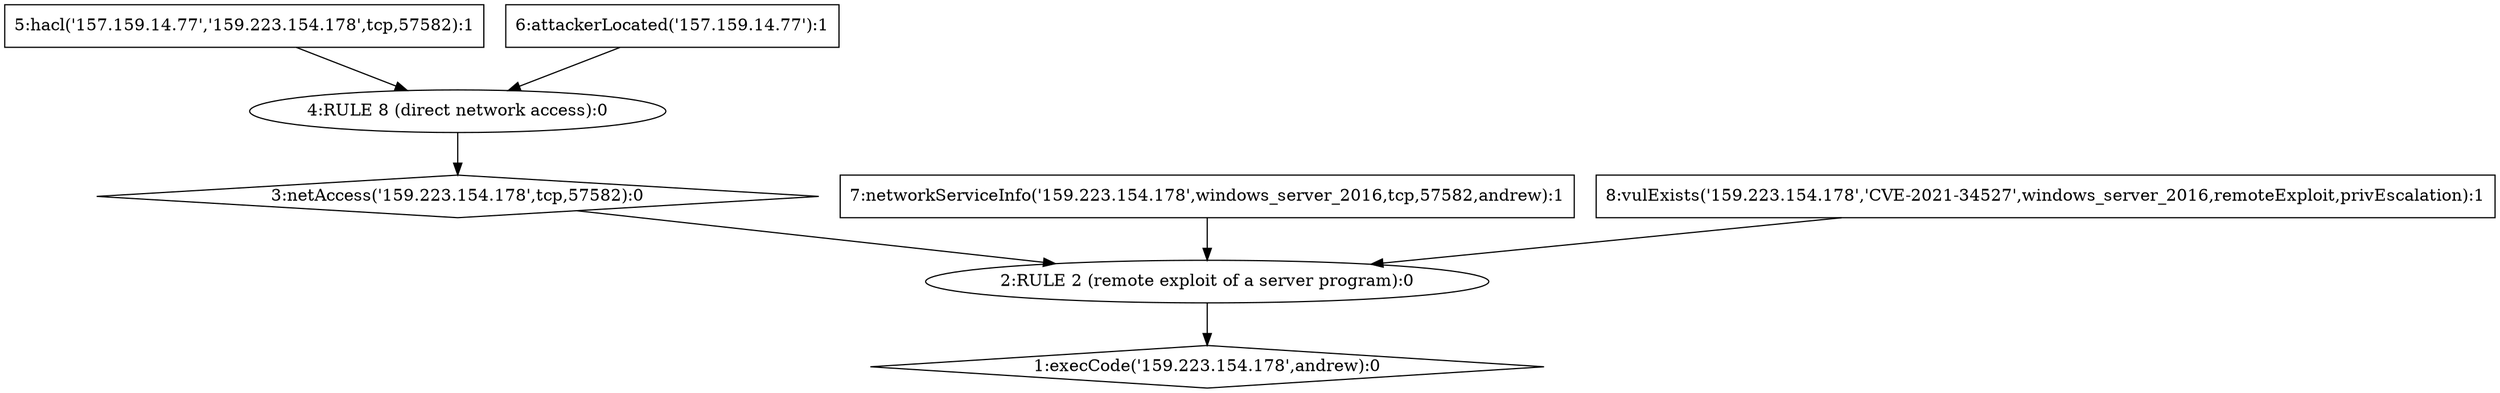 digraph G {
	1 [label="1:execCode('159.223.154.178',andrew):0",shape=diamond];
	2 [label="2:RULE 2 (remote exploit of a server program):0",shape=ellipse];
	3 [label="3:netAccess('159.223.154.178',tcp,57582):0",shape=diamond];
	4 [label="4:RULE 8 (direct network access):0",shape=ellipse];
	5 [label="5:hacl('157.159.14.77','159.223.154.178',tcp,57582):1",shape=box];
	6 [label="6:attackerLocated('157.159.14.77'):1",shape=box];
	7 [label="7:networkServiceInfo('159.223.154.178',windows_server_2016,tcp,57582,andrew):1",shape=box];
	8 [label="8:vulExists('159.223.154.178','CVE-2021-34527',windows_server_2016,remoteExploit,privEscalation):1",shape=box];
	5 -> 	4;
	6 -> 	4;
	4 -> 	3;
	3 -> 	2;
	7 -> 	2;
	8 -> 	2;
	2 -> 	1;
}
